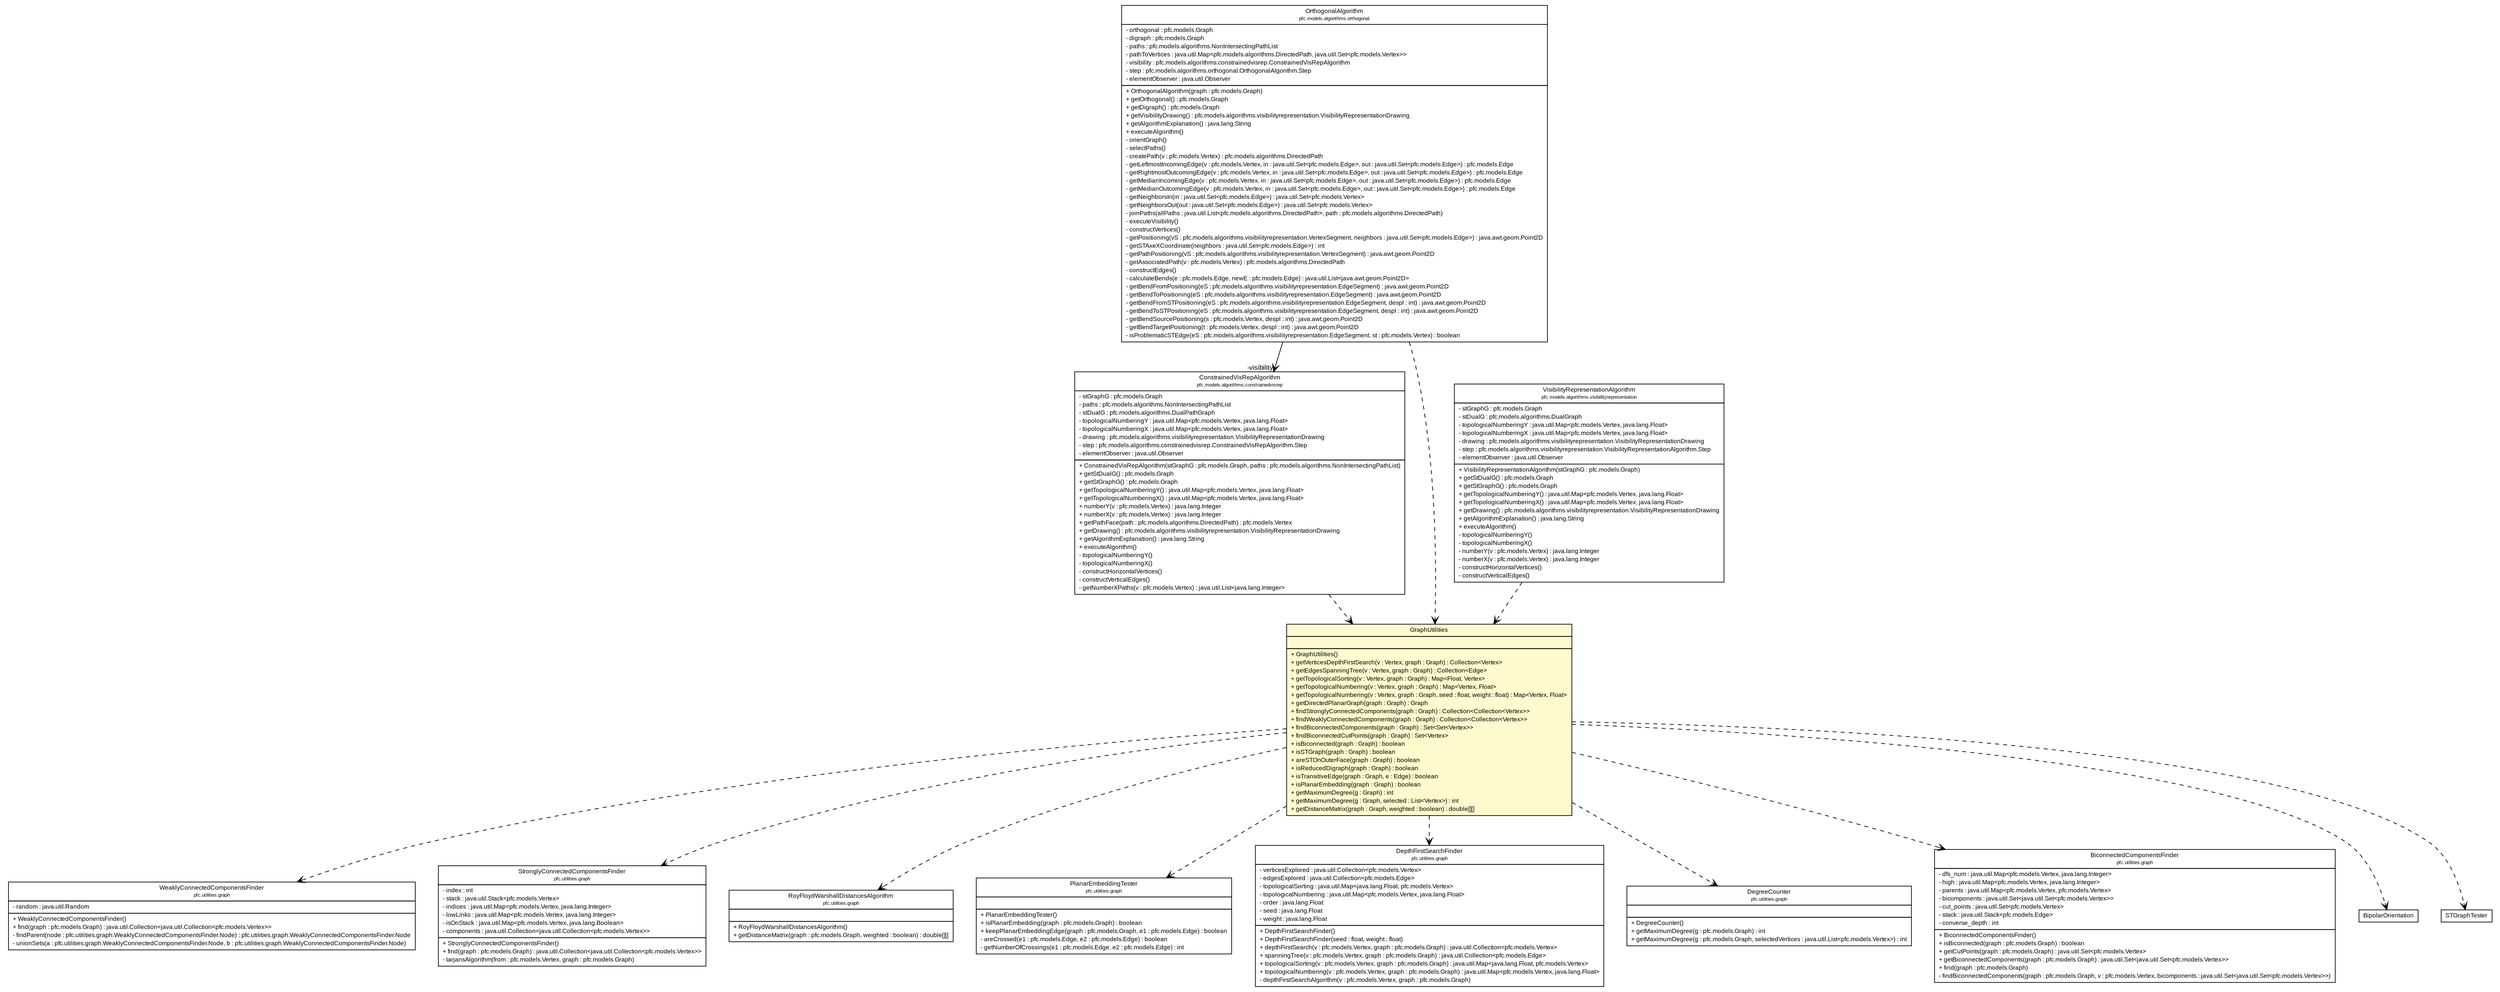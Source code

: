 #!/usr/local/bin/dot
#
# Class diagram 
# Generated by UMLGraph version R5_6 (http://www.umlgraph.org/)
#

digraph G {
	edge [fontname="arial",fontsize=10,labelfontname="arial",labelfontsize=10];
	node [fontname="arial",fontsize=10,shape=plaintext];
	nodesep=0.25;
	ranksep=0.5;
	// pfc.models.algorithms.constrainedvisrep.ConstrainedVisRepAlgorithm
	c10125 [label=<<table title="pfc.models.algorithms.constrainedvisrep.ConstrainedVisRepAlgorithm" border="0" cellborder="1" cellspacing="0" cellpadding="2" port="p" href="../models/algorithms/constrainedvisrep/ConstrainedVisRepAlgorithm.html">
		<tr><td><table border="0" cellspacing="0" cellpadding="1">
<tr><td align="center" balign="center"> ConstrainedVisRepAlgorithm </td></tr>
<tr><td align="center" balign="center"><font point-size="7.0"> pfc.models.algorithms.constrainedvisrep </font></td></tr>
		</table></td></tr>
		<tr><td><table border="0" cellspacing="0" cellpadding="1">
<tr><td align="left" balign="left"> - stGraphG : pfc.models.Graph </td></tr>
<tr><td align="left" balign="left"> - paths : pfc.models.algorithms.NonIntersectingPathList </td></tr>
<tr><td align="left" balign="left"> - stDualG : pfc.models.algorithms.DualPathGraph </td></tr>
<tr><td align="left" balign="left"> - topologicalNumberingY : java.util.Map&lt;pfc.models.Vertex, java.lang.Float&gt; </td></tr>
<tr><td align="left" balign="left"> - topologicalNumberingX : java.util.Map&lt;pfc.models.Vertex, java.lang.Float&gt; </td></tr>
<tr><td align="left" balign="left"> - drawing : pfc.models.algorithms.visibilityrepresentation.VisibilityRepresentationDrawing </td></tr>
<tr><td align="left" balign="left"> - step : pfc.models.algorithms.constrainedvisrep.ConstrainedVisRepAlgorithm.Step </td></tr>
<tr><td align="left" balign="left"> - elementObserver : java.util.Observer </td></tr>
		</table></td></tr>
		<tr><td><table border="0" cellspacing="0" cellpadding="1">
<tr><td align="left" balign="left"> + ConstrainedVisRepAlgorithm(stGraphG : pfc.models.Graph, paths : pfc.models.algorithms.NonIntersectingPathList) </td></tr>
<tr><td align="left" balign="left"> + getStDualG() : pfc.models.Graph </td></tr>
<tr><td align="left" balign="left"> + getStGraphG() : pfc.models.Graph </td></tr>
<tr><td align="left" balign="left"> + getTopologicalNumberingY() : java.util.Map&lt;pfc.models.Vertex, java.lang.Float&gt; </td></tr>
<tr><td align="left" balign="left"> + getTopologicalNumberingX() : java.util.Map&lt;pfc.models.Vertex, java.lang.Float&gt; </td></tr>
<tr><td align="left" balign="left"> + numberY(v : pfc.models.Vertex) : java.lang.Integer </td></tr>
<tr><td align="left" balign="left"> + numberX(v : pfc.models.Vertex) : java.lang.Integer </td></tr>
<tr><td align="left" balign="left"> + getPathFace(path : pfc.models.algorithms.DirectedPath) : pfc.models.Vertex </td></tr>
<tr><td align="left" balign="left"> + getDrawing() : pfc.models.algorithms.visibilityrepresentation.VisibilityRepresentationDrawing </td></tr>
<tr><td align="left" balign="left"> + getAlgorithmExplanation() : java.lang.String </td></tr>
<tr><td align="left" balign="left"> + executeAlgorithm() </td></tr>
<tr><td align="left" balign="left"> - topologicalNumberingY() </td></tr>
<tr><td align="left" balign="left"> - topologicalNumberingX() </td></tr>
<tr><td align="left" balign="left"> - constructHorizontalVertices() </td></tr>
<tr><td align="left" balign="left"> - constructVerticalEdges() </td></tr>
<tr><td align="left" balign="left"> - getNumberXPaths(v : pfc.models.Vertex) : java.util.List&lt;java.lang.Integer&gt; </td></tr>
		</table></td></tr>
		</table>>, URL="../models/algorithms/constrainedvisrep/ConstrainedVisRepAlgorithm.html", fontname="arial", fontcolor="black", fontsize=9.0];
	// pfc.models.algorithms.orthogonal.OrthogonalAlgorithm
	c10128 [label=<<table title="pfc.models.algorithms.orthogonal.OrthogonalAlgorithm" border="0" cellborder="1" cellspacing="0" cellpadding="2" port="p" href="../models/algorithms/orthogonal/OrthogonalAlgorithm.html">
		<tr><td><table border="0" cellspacing="0" cellpadding="1">
<tr><td align="center" balign="center"> OrthogonalAlgorithm </td></tr>
<tr><td align="center" balign="center"><font point-size="7.0"> pfc.models.algorithms.orthogonal </font></td></tr>
		</table></td></tr>
		<tr><td><table border="0" cellspacing="0" cellpadding="1">
<tr><td align="left" balign="left"> - orthogonal : pfc.models.Graph </td></tr>
<tr><td align="left" balign="left"> - digraph : pfc.models.Graph </td></tr>
<tr><td align="left" balign="left"> - paths : pfc.models.algorithms.NonIntersectingPathList </td></tr>
<tr><td align="left" balign="left"> - pathToVertices : java.util.Map&lt;pfc.models.algorithms.DirectedPath, java.util.Set&lt;pfc.models.Vertex&gt;&gt; </td></tr>
<tr><td align="left" balign="left"> - visibility : pfc.models.algorithms.constrainedvisrep.ConstrainedVisRepAlgorithm </td></tr>
<tr><td align="left" balign="left"> - step : pfc.models.algorithms.orthogonal.OrthogonalAlgorithm.Step </td></tr>
<tr><td align="left" balign="left"> - elementObserver : java.util.Observer </td></tr>
		</table></td></tr>
		<tr><td><table border="0" cellspacing="0" cellpadding="1">
<tr><td align="left" balign="left"> + OrthogonalAlgorithm(graph : pfc.models.Graph) </td></tr>
<tr><td align="left" balign="left"> + getOrthogonal() : pfc.models.Graph </td></tr>
<tr><td align="left" balign="left"> + getDigraph() : pfc.models.Graph </td></tr>
<tr><td align="left" balign="left"> + getVisibilityDrawing() : pfc.models.algorithms.visibilityrepresentation.VisibilityRepresentationDrawing </td></tr>
<tr><td align="left" balign="left"> + getAlgorithmExplanation() : java.lang.String </td></tr>
<tr><td align="left" balign="left"> + executeAlgorithm() </td></tr>
<tr><td align="left" balign="left"> - orientGraph() </td></tr>
<tr><td align="left" balign="left"> - selectPaths() </td></tr>
<tr><td align="left" balign="left"> - createPath(v : pfc.models.Vertex) : pfc.models.algorithms.DirectedPath </td></tr>
<tr><td align="left" balign="left"> - getLeftmostIncomingEdge(v : pfc.models.Vertex, in : java.util.Set&lt;pfc.models.Edge&gt;, out : java.util.Set&lt;pfc.models.Edge&gt;) : pfc.models.Edge </td></tr>
<tr><td align="left" balign="left"> - getRightmostOutcomingEdge(v : pfc.models.Vertex, in : java.util.Set&lt;pfc.models.Edge&gt;, out : java.util.Set&lt;pfc.models.Edge&gt;) : pfc.models.Edge </td></tr>
<tr><td align="left" balign="left"> - getMedianIncomingEdge(v : pfc.models.Vertex, in : java.util.Set&lt;pfc.models.Edge&gt;, out : java.util.Set&lt;pfc.models.Edge&gt;) : pfc.models.Edge </td></tr>
<tr><td align="left" balign="left"> - getMedianOutcomingEdge(v : pfc.models.Vertex, in : java.util.Set&lt;pfc.models.Edge&gt;, out : java.util.Set&lt;pfc.models.Edge&gt;) : pfc.models.Edge </td></tr>
<tr><td align="left" balign="left"> - getNeighborsIn(in : java.util.Set&lt;pfc.models.Edge&gt;) : java.util.Set&lt;pfc.models.Vertex&gt; </td></tr>
<tr><td align="left" balign="left"> - getNeighborsOut(out : java.util.Set&lt;pfc.models.Edge&gt;) : java.util.Set&lt;pfc.models.Vertex&gt; </td></tr>
<tr><td align="left" balign="left"> - joinPaths(allPaths : java.util.List&lt;pfc.models.algorithms.DirectedPath&gt;, path : pfc.models.algorithms.DirectedPath) </td></tr>
<tr><td align="left" balign="left"> - executeVisibility() </td></tr>
<tr><td align="left" balign="left"> - constructVertices() </td></tr>
<tr><td align="left" balign="left"> - getPositioning(vS : pfc.models.algorithms.visibilityrepresentation.VertexSegment, neighbors : java.util.Set&lt;pfc.models.Edge&gt;) : java.awt.geom.Point2D </td></tr>
<tr><td align="left" balign="left"> - getSTAxeXCoordinate(neighbors : java.util.Set&lt;pfc.models.Edge&gt;) : int </td></tr>
<tr><td align="left" balign="left"> - getPathPositioning(vS : pfc.models.algorithms.visibilityrepresentation.VertexSegment) : java.awt.geom.Point2D </td></tr>
<tr><td align="left" balign="left"> - getAssociatedPath(v : pfc.models.Vertex) : pfc.models.algorithms.DirectedPath </td></tr>
<tr><td align="left" balign="left"> - constructEdges() </td></tr>
<tr><td align="left" balign="left"> - calculateBends(e : pfc.models.Edge, newE : pfc.models.Edge) : java.util.List&lt;java.awt.geom.Point2D&gt; </td></tr>
<tr><td align="left" balign="left"> - getBendFromPositioning(eS : pfc.models.algorithms.visibilityrepresentation.EdgeSegment) : java.awt.geom.Point2D </td></tr>
<tr><td align="left" balign="left"> - getBendToPositioning(eS : pfc.models.algorithms.visibilityrepresentation.EdgeSegment) : java.awt.geom.Point2D </td></tr>
<tr><td align="left" balign="left"> - getBendFromSTPositioning(eS : pfc.models.algorithms.visibilityrepresentation.EdgeSegment, despl : int) : java.awt.geom.Point2D </td></tr>
<tr><td align="left" balign="left"> - getBendToSTPositioning(eS : pfc.models.algorithms.visibilityrepresentation.EdgeSegment, despl : int) : java.awt.geom.Point2D </td></tr>
<tr><td align="left" balign="left"> - getBendSourcePositioning(s : pfc.models.Vertex, despl : int) : java.awt.geom.Point2D </td></tr>
<tr><td align="left" balign="left"> - getBendTargetPositioning(t : pfc.models.Vertex, despl : int) : java.awt.geom.Point2D </td></tr>
<tr><td align="left" balign="left"> - isProblematicSTEdge(eS : pfc.models.algorithms.visibilityrepresentation.EdgeSegment, st : pfc.models.Vertex) : boolean </td></tr>
		</table></td></tr>
		</table>>, URL="../models/algorithms/orthogonal/OrthogonalAlgorithm.html", fontname="arial", fontcolor="black", fontsize=9.0];
	// pfc.models.algorithms.visibilityrepresentation.VisibilityRepresentationAlgorithm
	c10144 [label=<<table title="pfc.models.algorithms.visibilityrepresentation.VisibilityRepresentationAlgorithm" border="0" cellborder="1" cellspacing="0" cellpadding="2" port="p" href="../models/algorithms/visibilityrepresentation/VisibilityRepresentationAlgorithm.html">
		<tr><td><table border="0" cellspacing="0" cellpadding="1">
<tr><td align="center" balign="center"> VisibilityRepresentationAlgorithm </td></tr>
<tr><td align="center" balign="center"><font point-size="7.0"> pfc.models.algorithms.visibilityrepresentation </font></td></tr>
		</table></td></tr>
		<tr><td><table border="0" cellspacing="0" cellpadding="1">
<tr><td align="left" balign="left"> - stGraphG : pfc.models.Graph </td></tr>
<tr><td align="left" balign="left"> - stDualG : pfc.models.algorithms.DualGraph </td></tr>
<tr><td align="left" balign="left"> - topologicalNumberingY : java.util.Map&lt;pfc.models.Vertex, java.lang.Float&gt; </td></tr>
<tr><td align="left" balign="left"> - topologicalNumberingX : java.util.Map&lt;pfc.models.Vertex, java.lang.Float&gt; </td></tr>
<tr><td align="left" balign="left"> - drawing : pfc.models.algorithms.visibilityrepresentation.VisibilityRepresentationDrawing </td></tr>
<tr><td align="left" balign="left"> - step : pfc.models.algorithms.visibilityrepresentation.VisibilityRepresentationAlgorithm.Step </td></tr>
<tr><td align="left" balign="left"> - elementObserver : java.util.Observer </td></tr>
		</table></td></tr>
		<tr><td><table border="0" cellspacing="0" cellpadding="1">
<tr><td align="left" balign="left"> + VisibilityRepresentationAlgorithm(stGraphG : pfc.models.Graph) </td></tr>
<tr><td align="left" balign="left"> + getStDualG() : pfc.models.Graph </td></tr>
<tr><td align="left" balign="left"> + getStGraphG() : pfc.models.Graph </td></tr>
<tr><td align="left" balign="left"> + getTopologicalNumberingY() : java.util.Map&lt;pfc.models.Vertex, java.lang.Float&gt; </td></tr>
<tr><td align="left" balign="left"> + getTopologicalNumberingX() : java.util.Map&lt;pfc.models.Vertex, java.lang.Float&gt; </td></tr>
<tr><td align="left" balign="left"> + getDrawing() : pfc.models.algorithms.visibilityrepresentation.VisibilityRepresentationDrawing </td></tr>
<tr><td align="left" balign="left"> + getAlgorithmExplanation() : java.lang.String </td></tr>
<tr><td align="left" balign="left"> + executeAlgorithm() </td></tr>
<tr><td align="left" balign="left"> - topologicalNumberingY() </td></tr>
<tr><td align="left" balign="left"> - topologicalNumberingX() </td></tr>
<tr><td align="left" balign="left"> - numberY(v : pfc.models.Vertex) : java.lang.Integer </td></tr>
<tr><td align="left" balign="left"> - numberX(v : pfc.models.Vertex) : java.lang.Integer </td></tr>
<tr><td align="left" balign="left"> - constructHorizontalVertices() </td></tr>
<tr><td align="left" balign="left"> - constructVerticalEdges() </td></tr>
		</table></td></tr>
		</table>>, URL="../models/algorithms/visibilityrepresentation/VisibilityRepresentationAlgorithm.html", fontname="arial", fontcolor="black", fontsize=9.0];
	// pfc.utilities.GraphUtilities
	c10162 [label=<<table title="pfc.utilities.GraphUtilities" border="0" cellborder="1" cellspacing="0" cellpadding="2" port="p" bgcolor="lemonChiffon" href="./GraphUtilities.html">
		<tr><td><table border="0" cellspacing="0" cellpadding="1">
<tr><td align="center" balign="center"> GraphUtilities </td></tr>
		</table></td></tr>
		<tr><td><table border="0" cellspacing="0" cellpadding="1">
<tr><td align="left" balign="left">  </td></tr>
		</table></td></tr>
		<tr><td><table border="0" cellspacing="0" cellpadding="1">
<tr><td align="left" balign="left"> + GraphUtilities() </td></tr>
<tr><td align="left" balign="left"> + getVerticesDepthFirstSearch(v : Vertex, graph : Graph) : Collection&lt;Vertex&gt; </td></tr>
<tr><td align="left" balign="left"> + getEdgesSpanningTree(v : Vertex, graph : Graph) : Collection&lt;Edge&gt; </td></tr>
<tr><td align="left" balign="left"> + getTopologicalSorting(v : Vertex, graph : Graph) : Map&lt;Float, Vertex&gt; </td></tr>
<tr><td align="left" balign="left"> + getTopologicalNumbering(v : Vertex, graph : Graph) : Map&lt;Vertex, Float&gt; </td></tr>
<tr><td align="left" balign="left"> + getTopologicalNumbering(v : Vertex, graph : Graph, seed : float, weight : float) : Map&lt;Vertex, Float&gt; </td></tr>
<tr><td align="left" balign="left"> + getDirectedPlanarGraph(graph : Graph) : Graph </td></tr>
<tr><td align="left" balign="left"> + findStronglyConnectedComponents(graph : Graph) : Collection&lt;Collection&lt;Vertex&gt;&gt; </td></tr>
<tr><td align="left" balign="left"> + findWeaklyConnectedComponents(graph : Graph) : Collection&lt;Collection&lt;Vertex&gt;&gt; </td></tr>
<tr><td align="left" balign="left"> + findBiconnectedComponents(graph : Graph) : Set&lt;Set&lt;Vertex&gt;&gt; </td></tr>
<tr><td align="left" balign="left"> + findBiconnectedCutPoints(graph : Graph) : Set&lt;Vertex&gt; </td></tr>
<tr><td align="left" balign="left"> + isBiconnected(graph : Graph) : boolean </td></tr>
<tr><td align="left" balign="left"> + isSTGraph(graph : Graph) : boolean </td></tr>
<tr><td align="left" balign="left"> + areSTOnOuterFace(graph : Graph) : boolean </td></tr>
<tr><td align="left" balign="left"> + isReducedDigraph(graph : Graph) : boolean </td></tr>
<tr><td align="left" balign="left"> + isTransitiveEdge(graph : Graph, e : Edge) : boolean </td></tr>
<tr><td align="left" balign="left"> + isPlanarEmbedding(graph : Graph) : boolean </td></tr>
<tr><td align="left" balign="left"> + getMaximumDegree(g : Graph) : int </td></tr>
<tr><td align="left" balign="left"> + getMaximumDegree(g : Graph, selected : List&lt;Vertex&gt;) : int </td></tr>
<tr><td align="left" balign="left"> + getDistanceMatrix(graph : Graph, weighted : boolean) : double[][] </td></tr>
		</table></td></tr>
		</table>>, URL="./GraphUtilities.html", fontname="arial", fontcolor="black", fontsize=9.0];
	// pfc.utilities.graph.WeaklyConnectedComponentsFinder
	c10165 [label=<<table title="pfc.utilities.graph.WeaklyConnectedComponentsFinder" border="0" cellborder="1" cellspacing="0" cellpadding="2" port="p" href="./graph/WeaklyConnectedComponentsFinder.html">
		<tr><td><table border="0" cellspacing="0" cellpadding="1">
<tr><td align="center" balign="center"> WeaklyConnectedComponentsFinder </td></tr>
<tr><td align="center" balign="center"><font point-size="7.0"> pfc.utilities.graph </font></td></tr>
		</table></td></tr>
		<tr><td><table border="0" cellspacing="0" cellpadding="1">
<tr><td align="left" balign="left"> - random : java.util.Random </td></tr>
		</table></td></tr>
		<tr><td><table border="0" cellspacing="0" cellpadding="1">
<tr><td align="left" balign="left"> + WeaklyConnectedComponentsFinder() </td></tr>
<tr><td align="left" balign="left"> + find(graph : pfc.models.Graph) : java.util.Collection&lt;java.util.Collection&lt;pfc.models.Vertex&gt;&gt; </td></tr>
<tr><td align="left" balign="left"> - findParent(node : pfc.utilities.graph.WeaklyConnectedComponentsFinder.Node) : pfc.utilities.graph.WeaklyConnectedComponentsFinder.Node </td></tr>
<tr><td align="left" balign="left"> - unionSets(a : pfc.utilities.graph.WeaklyConnectedComponentsFinder.Node, b : pfc.utilities.graph.WeaklyConnectedComponentsFinder.Node) </td></tr>
		</table></td></tr>
		</table>>, URL="./graph/WeaklyConnectedComponentsFinder.html", fontname="arial", fontcolor="black", fontsize=9.0];
	// pfc.utilities.graph.StronglyConnectedComponentsFinder
	c10167 [label=<<table title="pfc.utilities.graph.StronglyConnectedComponentsFinder" border="0" cellborder="1" cellspacing="0" cellpadding="2" port="p" href="./graph/StronglyConnectedComponentsFinder.html">
		<tr><td><table border="0" cellspacing="0" cellpadding="1">
<tr><td align="center" balign="center"> StronglyConnectedComponentsFinder </td></tr>
<tr><td align="center" balign="center"><font point-size="7.0"> pfc.utilities.graph </font></td></tr>
		</table></td></tr>
		<tr><td><table border="0" cellspacing="0" cellpadding="1">
<tr><td align="left" balign="left"> - index : int </td></tr>
<tr><td align="left" balign="left"> - stack : java.util.Stack&lt;pfc.models.Vertex&gt; </td></tr>
<tr><td align="left" balign="left"> - indices : java.util.Map&lt;pfc.models.Vertex, java.lang.Integer&gt; </td></tr>
<tr><td align="left" balign="left"> - lowLinks : java.util.Map&lt;pfc.models.Vertex, java.lang.Integer&gt; </td></tr>
<tr><td align="left" balign="left"> - isOnStack : java.util.Map&lt;pfc.models.Vertex, java.lang.Boolean&gt; </td></tr>
<tr><td align="left" balign="left"> - components : java.util.Collection&lt;java.util.Collection&lt;pfc.models.Vertex&gt;&gt; </td></tr>
		</table></td></tr>
		<tr><td><table border="0" cellspacing="0" cellpadding="1">
<tr><td align="left" balign="left"> + StronglyConnectedComponentsFinder() </td></tr>
<tr><td align="left" balign="left"> + find(graph : pfc.models.Graph) : java.util.Collection&lt;java.util.Collection&lt;pfc.models.Vertex&gt;&gt; </td></tr>
<tr><td align="left" balign="left"> - tarjansAlgorithm(from : pfc.models.Vertex, graph : pfc.models.Graph) </td></tr>
		</table></td></tr>
		</table>>, URL="./graph/StronglyConnectedComponentsFinder.html", fontname="arial", fontcolor="black", fontsize=9.0];
	// pfc.utilities.graph.RoyFloydWarshallDistancesAlgorithm
	c10168 [label=<<table title="pfc.utilities.graph.RoyFloydWarshallDistancesAlgorithm" border="0" cellborder="1" cellspacing="0" cellpadding="2" port="p" href="./graph/RoyFloydWarshallDistancesAlgorithm.html">
		<tr><td><table border="0" cellspacing="0" cellpadding="1">
<tr><td align="center" balign="center"> RoyFloydWarshallDistancesAlgorithm </td></tr>
<tr><td align="center" balign="center"><font point-size="7.0"> pfc.utilities.graph </font></td></tr>
		</table></td></tr>
		<tr><td><table border="0" cellspacing="0" cellpadding="1">
<tr><td align="left" balign="left">  </td></tr>
		</table></td></tr>
		<tr><td><table border="0" cellspacing="0" cellpadding="1">
<tr><td align="left" balign="left"> + RoyFloydWarshallDistancesAlgorithm() </td></tr>
<tr><td align="left" balign="left"> + getDistanceMatrix(graph : pfc.models.Graph, weighted : boolean) : double[][] </td></tr>
		</table></td></tr>
		</table>>, URL="./graph/RoyFloydWarshallDistancesAlgorithm.html", fontname="arial", fontcolor="black", fontsize=9.0];
	// pfc.utilities.graph.PlanarEmbeddingTester
	c10169 [label=<<table title="pfc.utilities.graph.PlanarEmbeddingTester" border="0" cellborder="1" cellspacing="0" cellpadding="2" port="p" href="./graph/PlanarEmbeddingTester.html">
		<tr><td><table border="0" cellspacing="0" cellpadding="1">
<tr><td align="center" balign="center"> PlanarEmbeddingTester </td></tr>
<tr><td align="center" balign="center"><font point-size="7.0"> pfc.utilities.graph </font></td></tr>
		</table></td></tr>
		<tr><td><table border="0" cellspacing="0" cellpadding="1">
<tr><td align="left" balign="left">  </td></tr>
		</table></td></tr>
		<tr><td><table border="0" cellspacing="0" cellpadding="1">
<tr><td align="left" balign="left"> + PlanarEmbeddingTester() </td></tr>
<tr><td align="left" balign="left"> + isPlanarEmbedding(graph : pfc.models.Graph) : boolean </td></tr>
<tr><td align="left" balign="left"> + keepPlanarEmbeddingEdge(graph : pfc.models.Graph, e1 : pfc.models.Edge) : boolean </td></tr>
<tr><td align="left" balign="left"> - areCrossed(e1 : pfc.models.Edge, e2 : pfc.models.Edge) : boolean </td></tr>
<tr><td align="left" balign="left"> - getNumberOfCrossings(e1 : pfc.models.Edge, e2 : pfc.models.Edge) : int </td></tr>
		</table></td></tr>
		</table>>, URL="./graph/PlanarEmbeddingTester.html", fontname="arial", fontcolor="black", fontsize=9.0];
	// pfc.utilities.graph.DepthFirstSearchFinder
	c10171 [label=<<table title="pfc.utilities.graph.DepthFirstSearchFinder" border="0" cellborder="1" cellspacing="0" cellpadding="2" port="p" href="./graph/DepthFirstSearchFinder.html">
		<tr><td><table border="0" cellspacing="0" cellpadding="1">
<tr><td align="center" balign="center"> DepthFirstSearchFinder </td></tr>
<tr><td align="center" balign="center"><font point-size="7.0"> pfc.utilities.graph </font></td></tr>
		</table></td></tr>
		<tr><td><table border="0" cellspacing="0" cellpadding="1">
<tr><td align="left" balign="left"> - verticesExplored : java.util.Collection&lt;pfc.models.Vertex&gt; </td></tr>
<tr><td align="left" balign="left"> - edgesExplored : java.util.Collection&lt;pfc.models.Edge&gt; </td></tr>
<tr><td align="left" balign="left"> - topologicalSorting : java.util.Map&lt;java.lang.Float, pfc.models.Vertex&gt; </td></tr>
<tr><td align="left" balign="left"> - topologicalNumbering : java.util.Map&lt;pfc.models.Vertex, java.lang.Float&gt; </td></tr>
<tr><td align="left" balign="left"> - order : java.lang.Float </td></tr>
<tr><td align="left" balign="left"> - seed : java.lang.Float </td></tr>
<tr><td align="left" balign="left"> - weight : java.lang.Float </td></tr>
		</table></td></tr>
		<tr><td><table border="0" cellspacing="0" cellpadding="1">
<tr><td align="left" balign="left"> + DepthFirstSearchFinder() </td></tr>
<tr><td align="left" balign="left"> + DepthFirstSearchFinder(seed : float, weight : float) </td></tr>
<tr><td align="left" balign="left"> + depthFirstSearch(v : pfc.models.Vertex, graph : pfc.models.Graph) : java.util.Collection&lt;pfc.models.Vertex&gt; </td></tr>
<tr><td align="left" balign="left"> + spanningTree(v : pfc.models.Vertex, graph : pfc.models.Graph) : java.util.Collection&lt;pfc.models.Edge&gt; </td></tr>
<tr><td align="left" balign="left"> + topologicalSorting(v : pfc.models.Vertex, graph : pfc.models.Graph) : java.util.Map&lt;java.lang.Float, pfc.models.Vertex&gt; </td></tr>
<tr><td align="left" balign="left"> + topologicalNumbering(v : pfc.models.Vertex, graph : pfc.models.Graph) : java.util.Map&lt;pfc.models.Vertex, java.lang.Float&gt; </td></tr>
<tr><td align="left" balign="left"> - depthFirstSearchAlgorithm(v : pfc.models.Vertex, graph : pfc.models.Graph) </td></tr>
		</table></td></tr>
		</table>>, URL="./graph/DepthFirstSearchFinder.html", fontname="arial", fontcolor="black", fontsize=9.0];
	// pfc.utilities.graph.DegreeCounter
	c10172 [label=<<table title="pfc.utilities.graph.DegreeCounter" border="0" cellborder="1" cellspacing="0" cellpadding="2" port="p" href="./graph/DegreeCounter.html">
		<tr><td><table border="0" cellspacing="0" cellpadding="1">
<tr><td align="center" balign="center"> DegreeCounter </td></tr>
<tr><td align="center" balign="center"><font point-size="7.0"> pfc.utilities.graph </font></td></tr>
		</table></td></tr>
		<tr><td><table border="0" cellspacing="0" cellpadding="1">
<tr><td align="left" balign="left">  </td></tr>
		</table></td></tr>
		<tr><td><table border="0" cellspacing="0" cellpadding="1">
<tr><td align="left" balign="left"> + DegreeCounter() </td></tr>
<tr><td align="left" balign="left"> + getMaximumDegree(g : pfc.models.Graph) : int </td></tr>
<tr><td align="left" balign="left"> + getMaximumDegree(g : pfc.models.Graph, selectedVertices : java.util.List&lt;pfc.models.Vertex&gt;) : int </td></tr>
		</table></td></tr>
		</table>>, URL="./graph/DegreeCounter.html", fontname="arial", fontcolor="black", fontsize=9.0];
	// pfc.utilities.graph.BiconnectedComponentsFinder
	c10175 [label=<<table title="pfc.utilities.graph.BiconnectedComponentsFinder" border="0" cellborder="1" cellspacing="0" cellpadding="2" port="p" href="./graph/BiconnectedComponentsFinder.html">
		<tr><td><table border="0" cellspacing="0" cellpadding="1">
<tr><td align="center" balign="center"> BiconnectedComponentsFinder </td></tr>
<tr><td align="center" balign="center"><font point-size="7.0"> pfc.utilities.graph </font></td></tr>
		</table></td></tr>
		<tr><td><table border="0" cellspacing="0" cellpadding="1">
<tr><td align="left" balign="left"> - dfs_num : java.util.Map&lt;pfc.models.Vertex, java.lang.Integer&gt; </td></tr>
<tr><td align="left" balign="left"> - high : java.util.Map&lt;pfc.models.Vertex, java.lang.Integer&gt; </td></tr>
<tr><td align="left" balign="left"> - parents : java.util.Map&lt;pfc.models.Vertex, pfc.models.Vertex&gt; </td></tr>
<tr><td align="left" balign="left"> - bicomponents : java.util.Set&lt;java.util.Set&lt;pfc.models.Vertex&gt;&gt; </td></tr>
<tr><td align="left" balign="left"> - cut_points : java.util.Set&lt;pfc.models.Vertex&gt; </td></tr>
<tr><td align="left" balign="left"> - stack : java.util.Stack&lt;pfc.models.Edge&gt; </td></tr>
<tr><td align="left" balign="left"> - converse_depth : int </td></tr>
		</table></td></tr>
		<tr><td><table border="0" cellspacing="0" cellpadding="1">
<tr><td align="left" balign="left"> + BiconnectedComponentsFinder() </td></tr>
<tr><td align="left" balign="left"> + isBiconnected(graph : pfc.models.Graph) : boolean </td></tr>
<tr><td align="left" balign="left"> + getCutPoints(graph : pfc.models.Graph) : java.util.Set&lt;pfc.models.Vertex&gt; </td></tr>
<tr><td align="left" balign="left"> + getBiconnectedComponents(graph : pfc.models.Graph) : java.util.Set&lt;java.util.Set&lt;pfc.models.Vertex&gt;&gt; </td></tr>
<tr><td align="left" balign="left"> + find(graph : pfc.models.Graph) </td></tr>
<tr><td align="left" balign="left"> - findBiconnectedComponents(graph : pfc.models.Graph, v : pfc.models.Vertex, bicomponents : java.util.Set&lt;java.util.Set&lt;pfc.models.Vertex&gt;&gt;) </td></tr>
		</table></td></tr>
		</table>>, URL="./graph/BiconnectedComponentsFinder.html", fontname="arial", fontcolor="black", fontsize=9.0];
	// pfc.models.algorithms.constrainedvisrep.ConstrainedVisRepAlgorithm DEPEND pfc.utilities.GraphUtilities
	c10125:p -> c10162:p [taillabel="", label="", headlabel="", fontname="arial", fontcolor="black", fontsize=10.0, color="black", arrowhead=open, style=dashed];
	// pfc.models.algorithms.orthogonal.OrthogonalAlgorithm NAVASSOC pfc.models.algorithms.constrainedvisrep.ConstrainedVisRepAlgorithm
	c10128:p -> c10125:p [taillabel="", label="", headlabel="-visibility", fontname="arial", fontcolor="black", fontsize=10.0, color="black", arrowhead=open];
	// pfc.models.algorithms.orthogonal.OrthogonalAlgorithm DEPEND pfc.utilities.GraphUtilities
	c10128:p -> c10162:p [taillabel="", label="", headlabel="", fontname="arial", fontcolor="black", fontsize=10.0, color="black", arrowhead=open, style=dashed];
	// pfc.models.algorithms.visibilityrepresentation.VisibilityRepresentationAlgorithm DEPEND pfc.utilities.GraphUtilities
	c10144:p -> c10162:p [taillabel="", label="", headlabel="", fontname="arial", fontcolor="black", fontsize=10.0, color="black", arrowhead=open, style=dashed];
	// pfc.utilities.GraphUtilities DEPEND pfc.utilities.graph.DepthFirstSearchFinder
	c10162:p -> c10171:p [taillabel="", label="", headlabel="", fontname="arial", fontcolor="black", fontsize=10.0, color="black", arrowhead=open, style=dashed];
	// pfc.utilities.GraphUtilities DEPEND BipolarOrientation
	c10162:p -> c10191:p [taillabel="", label="", headlabel="", fontname="arial", fontcolor="black", fontsize=10.0, color="black", arrowhead=open, style=dashed];
	// pfc.utilities.GraphUtilities DEPEND pfc.utilities.graph.StronglyConnectedComponentsFinder
	c10162:p -> c10167:p [taillabel="", label="", headlabel="", fontname="arial", fontcolor="black", fontsize=10.0, color="black", arrowhead=open, style=dashed];
	// pfc.utilities.GraphUtilities DEPEND pfc.utilities.graph.WeaklyConnectedComponentsFinder
	c10162:p -> c10165:p [taillabel="", label="", headlabel="", fontname="arial", fontcolor="black", fontsize=10.0, color="black", arrowhead=open, style=dashed];
	// pfc.utilities.GraphUtilities DEPEND pfc.utilities.graph.BiconnectedComponentsFinder
	c10162:p -> c10175:p [taillabel="", label="", headlabel="", fontname="arial", fontcolor="black", fontsize=10.0, color="black", arrowhead=open, style=dashed];
	// pfc.utilities.GraphUtilities DEPEND STGraphTester
	c10162:p -> c10192:p [taillabel="", label="", headlabel="", fontname="arial", fontcolor="black", fontsize=10.0, color="black", arrowhead=open, style=dashed];
	// pfc.utilities.GraphUtilities DEPEND pfc.utilities.graph.PlanarEmbeddingTester
	c10162:p -> c10169:p [taillabel="", label="", headlabel="", fontname="arial", fontcolor="black", fontsize=10.0, color="black", arrowhead=open, style=dashed];
	// pfc.utilities.GraphUtilities DEPEND pfc.utilities.graph.DegreeCounter
	c10162:p -> c10172:p [taillabel="", label="", headlabel="", fontname="arial", fontcolor="black", fontsize=10.0, color="black", arrowhead=open, style=dashed];
	// pfc.utilities.GraphUtilities DEPEND pfc.utilities.graph.RoyFloydWarshallDistancesAlgorithm
	c10162:p -> c10168:p [taillabel="", label="", headlabel="", fontname="arial", fontcolor="black", fontsize=10.0, color="black", arrowhead=open, style=dashed];
	// BipolarOrientation
	c10191[label=<<table title="BipolarOrientation" border="0" cellborder="1" cellspacing="0" cellpadding="2" port="p">
		<tr><td><table border="0" cellspacing="0" cellpadding="1">
<tr><td align="center" balign="center"> BipolarOrientation </td></tr>
		</table></td></tr>
		</table>>, fontname="arial", fontcolor="black", fontsize=9.0];
	// STGraphTester
	c10192[label=<<table title="STGraphTester" border="0" cellborder="1" cellspacing="0" cellpadding="2" port="p">
		<tr><td><table border="0" cellspacing="0" cellpadding="1">
<tr><td align="center" balign="center"> STGraphTester </td></tr>
		</table></td></tr>
		</table>>, fontname="arial", fontcolor="black", fontsize=9.0];
}

